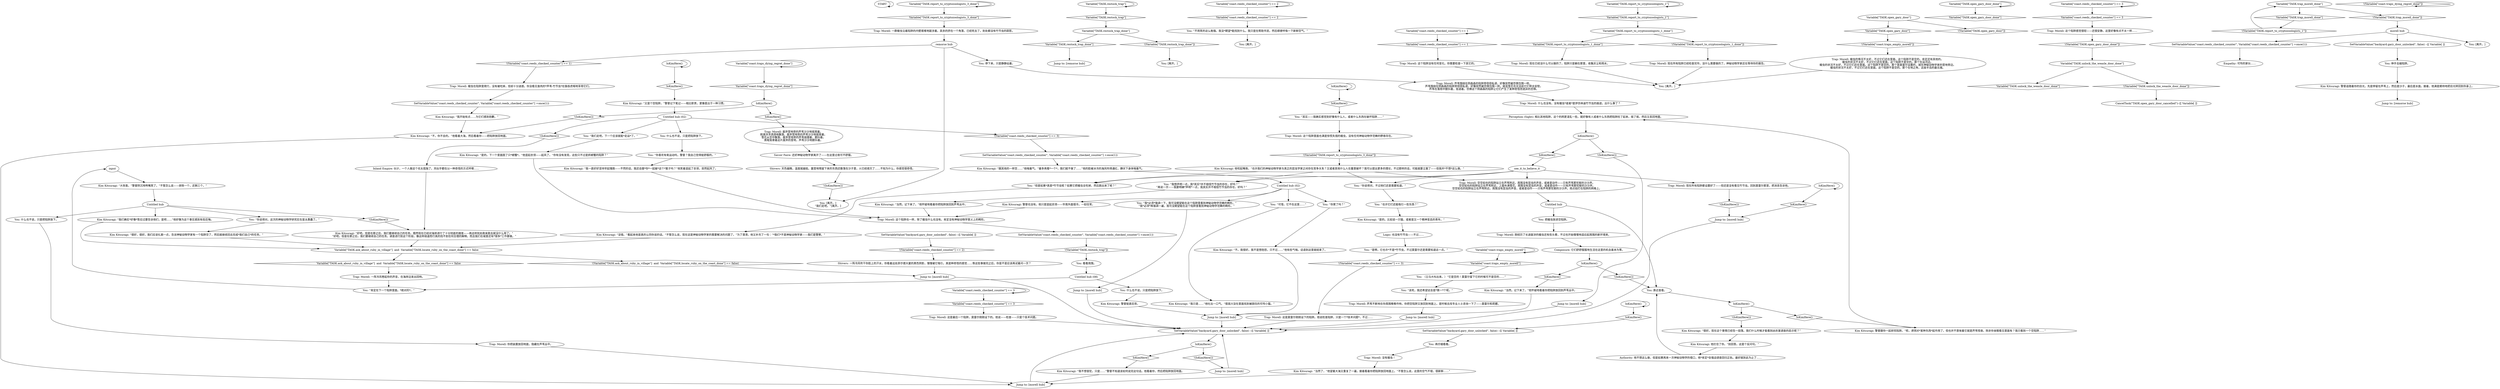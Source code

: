 # COAST ORB / reeds by camp site
# These reeds are by Morell and Gary's abandoned camp site. The interactable reeds you can search when Morell tells you to check the phasmid traps. There are traps in these reeds.
# ==================================================
digraph G {
	  0 [label="START"];
	  1 [label="input"];
	  2 [label="Kim Kitsuragi: “当然了，”他望着大海又重复了一遍，接着看着你把陷阱放回地面上。“不管怎么说，这里的空气不错，很新鲜……”"];
	  3 [label="Logic: 也没有竹节虫——不过……"];
	  4 [label="Jump to: [remorse hub]"];
	  5 [label="Variable[\"TASK.report_to_cryptozoologists_3_done\"]"];
	  6 [label="Variable[\"TASK.report_to_cryptozoologists_3_done\"]", shape=diamond];
	  7 [label="!(Variable[\"TASK.report_to_cryptozoologists_3_done\"])", shape=diamond];
	  8 [label="SetVariableValue(\"coast.reeds_checked_counter\", Variable[\"coast.reeds_checked_counter\"] +once(1)) "];
	  9 [label="Variable[\"coast.reeds_checked_counter\"] == 2"];
	  10 [label="Variable[\"coast.reeds_checked_counter\"] == 2", shape=diamond];
	  11 [label="!(Variable[\"coast.reeds_checked_counter\"] == 2)", shape=diamond];
	  12 [label="IsKimHere()"];
	  13 [label="IsKimHere()", shape=diamond];
	  14 [label="!(IsKimHere())", shape=diamond];
	  15 [label="You: “该死，我还希望这会是*第一*个呢。”"];
	  16 [label="IsKimHere()"];
	  17 [label="IsKimHere()", shape=diamond];
	  18 [label="!(IsKimHere())", shape=diamond];
	  19 [label="You: [离开。]"];
	  20 [label="Variable[\"coast.traps_empty_morell\"]"];
	  21 [label="Variable[\"coast.traps_empty_morell\"]", shape=diamond];
	  22 [label="!(Variable[\"coast.traps_empty_morell\"])", shape=diamond];
	  23 [label="Variable[\"TASK.open_gary_door_done\"]"];
	  24 [label="Variable[\"TASK.open_gary_door_done\"]", shape=diamond];
	  25 [label="!(Variable[\"TASK.open_gary_door_done\"])", shape=diamond];
	  26 [label="SetVariableValue(\"coast.reeds_checked_counter\", Variable[\"coast.reeds_checked_counter\"] +once(1)) "];
	  27 [label="You: 看看周围。"];
	  28 [label="Variable[\"TASK.report_to_cryptozoologists_1\"]"];
	  29 [label="Variable[\"TASK.report_to_cryptozoologists_1\"]", shape=diamond];
	  30 [label="!(Variable[\"TASK.report_to_cryptozoologists_1\"])", shape=diamond];
	  31 [label="Trap: Morell: 这个陷阱没有任何变化。你需要检查一下其它的。"];
	  32 [label="Trap: Morell: 这个陷阱里面也满是惊慌失措的蝗虫，没有任何神秘动物学范畴的野兽存在。"];
	  33 [label="Kim Kitsuragi: 他咬起嘴唇。“也许我们的神秘动物学家与真正的昆虫学家之间存在竞争关系？又或者其他什么人在蓄意破坏？我可以提出更多的理论，不过那样的话，可能就要立案了——但我并*不想*这么做。”"];
	  34 [label="Trap: Morell: 现在所有陷阱都设置好了——但还是没有看见竹节虫。回到莫雷尔那里，把消息告诉他。"];
	  35 [label="You: “其实——我确实感觉到好像有什么人，或者什么东西在破坏陷阱……”"];
	  36 [label="Kim Kitsuragi: “跟其他的一样空……”他喘着气。“最多再看*一个*，我们就不做了……”他的脸被冰冷的海风吹得通红，蹲伏下身体喘着气。"];
	  37 [label="SetVariableValue(\"backyard.gary_door_unlocked\", false) --[[ Variable[ ]]"];
	  38 [label="You: 伸手去碰陷阱。"];
	  39 [label="IsKimHere()"];
	  40 [label="IsKimHere()", shape=diamond];
	  41 [label="!(IsKimHere())", shape=diamond];
	  42 [label="You: “你喜欢有氧运动吗，警督？我自己觉得挺舒服的。”"];
	  43 [label="Kim Kitsuragi: 警督也没有。他只是竖起衣领——毕竟外面很冷，一如往常。"];
	  44 [label="You: “你累了吗？”"];
	  45 [label="You: 什么也不说，只是把陷阱放下。"];
	  46 [label="You: （立马大叫出来。）“它是空的！莫雷尔留下它的时候可不是空的……”"];
	  47 [label="Trap: Morell: 空空如也的陷阱站立在芦苇附近。周围没有昆虫的声音，或者是动作——只有芦苇那忧郁的沙沙声。\n空空如也的陷阱站立在芦苇附近，上面布满雪花。周围没有昆虫的声音，或者是动作——只有芦苇那忧郁的沙沙声。\n空空如也的陷阱站立在芦苇附近。周围没有昆虫的声音，或者是动作——只有芦苇那忧郁的沙沙声。雨点拍打在陷阱的网格上。"];
	  48 [label="You: “你说得对。这次的神秘动物学研究实在是太愚蠢了。”"];
	  49 [label="You: “不用笑的这么勉强。我没*期望*能找到什么。我只是在帮助市民，然后顺便呼吸一下新鲜空气。”"];
	  50 [label="Trap: Morell: 这个陷阱也一样，除了蝗虫什么也没有。肯定没有神秘动物学意义上的畸形。"];
	  51 [label="Jump to: [morell hub]"];
	  52 [label="Kim Kitsuragi: “当然。记下来了。”他怀疑地看着你把陷阱放回到芦苇丛中。"];
	  53 [label="Kim Kitsuragi: “很好。现在这个事情已经告一段落。我们什么时候才能看到凶杀案调查的启示呢？”"];
	  54 [label="Trap: Morell: 什么也没有。没有蝗虫*或者*是伊苏林迪竹节虫的痕迹。出什么事了？"];
	  55 [label="IsKimHere()"];
	  56 [label="IsKimHere()", shape=diamond];
	  57 [label="!(IsKimHere())", shape=diamond];
	  58 [label="Jump to: [morell hub]"];
	  59 [label="Trap: Morell: 一阵冷风卷起你的声音，在海岸边发出回响。"];
	  60 [label="Shivers: 一阵冷风吹干你脸上的汗水，你看着远处菲尔德大厦的黑色阴影，慢慢被它吸引。真是种奇怪的感觉……等这些事做完之后，你是不是应该再试着问一次？"];
	  61 [label="Variable[\"coast.reeds_checked_counter\"] == 1"];
	  62 [label="Variable[\"coast.reeds_checked_counter\"] == 1", shape=diamond];
	  63 [label="!(Variable[\"coast.reeds_checked_counter\"] == 1)", shape=diamond];
	  64 [label="You: “也许它们还能吸引一些东西？”"];
	  65 [label="Kim Kitsuragi: “好吧。但是在那之后，我们要继续自己的任务。既然现在已经对海岸进行了十分彻底的搜查——再这样到处跑来跑去就没什么用了。”\n“好吧。但是在那之后，我们要继续自己的任务。调查进行到这个阶段，像这样绕道而行真的找不到任何合理的解释。而且我们在城里还有*很多*工作要做。”"];
	  66 [label="Jump to: [morell hub]"];
	  67 [label="Trap: Morell: 芦苇不断地在你周围嘶嘶作响，你把空陷阱又放回到地面上。是时候去找专业人士咨询一下了——莫雷尔和莉娜。"];
	  68 [label="Kim Kitsuragi: “不，你不会的。”他看着大海，然后看着你——把陷阱放回地面。"];
	  69 [label="remorse hub"];
	  70 [label="Variable[\"coast.traps_dying_regret_done\"]"];
	  71 [label="Variable[\"coast.traps_dying_regret_done\"]", shape=diamond];
	  72 [label="!(Variable[\"coast.traps_dying_regret_done\"])", shape=diamond];
	  73 [label="Empathy: 可怜的家伙……"];
	  74 [label="SetVariableValue(\"backyard.gary_door_unlocked\", false) --[[ Variable[ ]]"];
	  75 [label="Kim Kitsuragi: 警督追随着你的目光，先是停留在芦苇上，然后是沙子，最后是水面。接着，他满是期待地把目光转回到你身上。"];
	  76 [label="Variable[\"coast.reeds_checked_counter\"] == 3"];
	  77 [label="Variable[\"coast.reeds_checked_counter\"] == 3", shape=diamond];
	  78 [label="!(Variable[\"coast.reeds_checked_counter\"] == 3)", shape=diamond];
	  79 [label="You: “我想声明一点，我*其实*并不相信竹节虫的存在，好吗？”\n“再说一次——我要明确*声明*一点，我其实并不相信竹节虫的存在，好吗？”"];
	  80 [label="You: “是啊，它也许*不是*竹节虫，不过莫雷尔还是需要知道这一点。”"];
	  81 [label="Untitled hub (08)"];
	  82 [label="Trap: Morell: 废弃营地旁的芦苇沙沙地摇晃着。\n雨滴洋洋洒洒地飘落，废弃营地旁的芦苇沙沙地摇晃着。\n雪花从空中飘落，废弃营地旁的芦苇摇摆着、颤抖着。\n黑暗笼罩着这片废弃的营地，芦苇沙沙地颤抖着。"];
	  83 [label="Kim Kitsuragi: “我开始有点……为它们感到抱歉。”"];
	  84 [label="SetVariableValue(\"backyard.gary_door_unlocked\", false) --[[ Variable[ ]]"];
	  85 [label="morell hub"];
	  86 [label="Variable[\"coast.reeds_checked_counter\"] == 3"];
	  87 [label="Variable[\"coast.reeds_checked_counter\"] == 3", shape=diamond];
	  88 [label="!(Variable[\"coast.reeds_checked_counter\"] == 3)", shape=diamond];
	  89 [label="Kim Kitsuragi: “我们确实*好像*答应过要告诉他们，是吧……”他好像为这个事实感到有些后悔。"];
	  90 [label="You: “肯定在下一个陷阱里面。*绝对的*。”"];
	  91 [label="You: 靠近查看。"];
	  92 [label="You: [离开。]"];
	  93 [label="Kim Kitsuragi: “我不想冒犯，只是……”警督不知道该如何说完这句话。他看着你，然后把陷阱放回地面。"];
	  94 [label="Kim Kitsuragi: “大惊喜。”警督阴沉地咧嘴笑了。“不管怎么说——排除一个，还剩三个。”"];
	  95 [label="Variable[\"TASK.restock_trap\"]"];
	  96 [label="Variable[\"TASK.restock_trap\"]", shape=diamond];
	  97 [label="!(Variable[\"TASK.restock_trap\"])", shape=diamond];
	  98 [label="SetVariableValue(\"backyard.gary_door_unlocked\", false) --[[ Variable[ ]]"];
	  99 [label="Kim Kitsuragi: “不。我很好。我不是想抱怨，只不过……”他有些气喘。话语到这里就结束了。"];
	  100 [label="Jump to: [morell hub]"];
	  101 [label="Kim Kitsuragi: “又是个空陷阱，”警督记下笔记——相比职责，更像是出于一种习惯。"];
	  102 [label="Kim Kitsuragi: “当然。记下来了。”他怀疑地看着你把陷阱放回到芦苇丛中。"];
	  103 [label="You: “但是如果*真是*竹节虫呢？如果它把蝗虫全吃掉，然后跑出来了呢？”"];
	  104 [label="You: “我*必须*强调一下，我可没期望能在这个陷阱里看到神秘动物学范畴的畸形。”\n“我*必须*再强调一遍，我可没期望能在这个陷阱里看到神秘动物学范畴的畸形。”"];
	  105 [label="IsKimHere()"];
	  106 [label="IsKimHere()", shape=diamond];
	  107 [label="!(IsKimHere())", shape=diamond];
	  108 [label="Jump to: [morell hub]"];
	  109 [label="see_it_to_believe_it"];
	  110 [label="Trap: Morell: 蝗虫的情况不太好，不过它们还在里面。这个陷阱不是空的。肯定还有其他的。\n蝗虫的状况不太好，不过它们还在里面。这个陷阱不是空的。那个在运河边。\n蝗虫的状况不太好，不过它们还在里面。这个陷阱不是空的。那个是莫雷尔设置的，就在神秘动物学家的营地旁边。\n蝗虫的状况不太好，不过它们还在里面。这个陷阱不是空的。那个在地之角，这座半岛的最北端。"];
	  111 [label="Variable[\"TASK.restock_trap_done\"]"];
	  112 [label="Variable[\"TASK.restock_trap_done\"]", shape=diamond];
	  113 [label="!(Variable[\"TASK.restock_trap_done\"])", shape=diamond];
	  114 [label="You: [离开。]"];
	  115 [label="Variable[\"TASK.ask_about_ruby_in_village\"]  and  Variable[\"TASK.locate_ruby_on_the_coast_done\"] == false"];
	  116 [label="Variable[\"TASK.ask_about_ruby_in_village\"]  and  Variable[\"TASK.locate_ruby_on_the_coast_done\"] == false", shape=diamond];
	  117 [label="!(Variable[\"TASK.ask_about_ruby_in_village\"]  and  Variable[\"TASK.locate_ruby_on_the_coast_done\"] == false)", shape=diamond];
	  118 [label="You: “我们走吧。下一个应该就能*走运*了。”"];
	  119 [label="You: 什么也不说，只是把陷阱放下。"];
	  120 [label="IsKimHere()"];
	  121 [label="IsKimHere()", shape=diamond];
	  122 [label="!(IsKimHere())", shape=diamond];
	  123 [label="Shivers: 天色越晚，温度就越低。露营地残留下来的东西还散落在沙子里，火已经熄灭了……不知为什么，你感觉很奇怪。"];
	  124 [label="You: 停下来，只是静静站着。"];
	  125 [label="Variable[\"TASK.report_to_cryptozoologists_1_done\"]"];
	  126 [label="Variable[\"TASK.report_to_cryptozoologists_1_done\"]", shape=diamond];
	  127 [label="!(Variable[\"TASK.report_to_cryptozoologists_1_done\"])", shape=diamond];
	  128 [label="Kim Kitsuragi: 他拦住了你。“别回答。这是个反问句。”"];
	  129 [label="Untitled hub (02)"];
	  130 [label="Untitled hub"];
	  131 [label="Trap: Morell: 你把装置放回地面，隐藏在芦苇丛中。"];
	  132 [label="Trap: Morell: 这是莫雷尔刚刚设下的陷阱。他说检查陷阱，只是一个*技术问题*，不过……"];
	  133 [label="Trap: Morell: 现在已经没什么可以做的了。陷阱只是躺在那里，收集灰尘和雨水。"];
	  134 [label="Kim Kitsuragi: 警督挺直后背。"];
	  135 [label="You: 把蝗虫放进空陷阱。"];
	  136 [label="Trap: Morell: 这是最后一个陷阱，莫雷尔刚刚设下的。他说——检查——只是个技术问题。"];
	  137 [label="Trap: Morell: 没有蝗虫！"];
	  138 [label="You: 再仔细看看。"];
	  139 [label="Kim Kitsuragi: “是的。下一个里面困了只*螃蟹*。”他竖起衣领——起风了。“你有没有发现，这些只不过是抓螃蟹的陷阱？”"];
	  140 [label="Untitled hub (02)"];
	  141 [label="Jump to: [morell hub]"];
	  142 [label="IsKimHere()"];
	  143 [label="IsKimHere()", shape=diamond];
	  144 [label="!(IsKimHere())", shape=diamond];
	  145 [label="IsKimHere()"];
	  146 [label="IsKimHere()", shape=diamond];
	  147 [label="!(IsKimHere())", shape=diamond];
	  148 [label="You: 什么也不说，只是把陷阱放下。"];
	  149 [label="You: “可惜，它不在这里……”"];
	  150 [label="You: [离开。]"];
	  151 [label="Jump to: [remorse hub]"];
	  152 [label="Trap: Morell: 芦苇围绕在阴森森的陷阱旁窃窃私语，好像突然被恐惧包围一样。\n芦苇围绕在阴森森的陷阱旁窃窃私语，好像突然被恐惧包围一样。就连雪花也无法给它们带去安慰。\n芦苇在落雨中颤抖着，低语着。仿佛这个阴森森的陷阱让它们产生了某种奇怪而诡异的恐惧。"];
	  153 [label="Trap: Morell: 这个陷阱感觉很轻——还很安静。这里好像有点不太一样……"];
	  154 [label="Trap: Morell: 刚经历了长途跋涉的蝗虫还有些头晕，不过也开始慢慢地适应起周围的新环境来。"];
	  155 [label="Variable[\"TASK.open_gary_door\"]"];
	  156 [label="Variable[\"TASK.open_gary_door\"]", shape=diamond];
	  157 [label="!(Variable[\"TASK.open_gary_door\"])", shape=diamond];
	  158 [label="SetVariableValue(\"coast.reeds_checked_counter\", Variable[\"coast.reeds_checked_counter\"] +once(1)) "];
	  159 [label="Kim Kitsuragi: 警督跟你一起研究陷阱。“呃，诱饵对*某种东西*起作用了。但也并不意味着它就是芦苇怪兽。除非你亲眼看见里面有？我只看到一个空陷阱……”"];
	  160 [label="Kim Kitsuragi: “我一直好好坚持早起慢跑——不然的话，我还会跟*你*一起破*这个*案子吗？”他笑着竖起了衣领，突然起风了。"];
	  161 [label="Inland Empire: 伙计，一个人做这个也太孤独了。风似乎都在以一种奇怪的方式呼啸……"];
	  162 [label="Untitled hub"];
	  163 [label="Trap: Morell: 蝗虫在陷阱里爬行，没有被吃掉，但却十分迷惑。你没看见食肉的*芦苇-竹节虫*在狼吞虎咽地享用它们。"];
	  164 [label="Savoir Faire: 还好神秘动物学家离开了——在这里过夜可不舒服。"];
	  165 [label="Trap: Morell: 一群蝗虫沿着陷阱的内壁艰难地跋涉着。其余的挤在一个角落，已经死去了。到处都没有竹节虫的踪影。"];
	  166 [label="Kim Kitsuragi: “是的。比如说一只猫，或者是又一个精神变态的青年。”"];
	  167 [label="Jump to: [morell hub]"];
	  168 [label="Trap: Morell: 现在所有陷阱已经检查完毕。没什么需要做的了。神秘动物学家还在等待你的报告。"];
	  169 [label="You: “你说得对。不过他们还是需要知道。”"];
	  170 [label="Perception (Sight): 相比其他陷阱，这个的网更凌乱一些。就好像有人或者什么东西把陷阱捡了起来，摇了摇，然后又丢回地面。"];
	  171 [label="CancelTask(\"TASK.open_gary_door_cancelled\")--[[ Variable[ ]]"];
	  172 [label="SetVariableValue(\"coast.reeds_checked_counter\", Variable[\"coast.reeds_checked_counter\"] +once(1)) "];
	  173 [label="Kim Kitsuragi: “很好，很好。我们应该礼貌一点，告诉神秘动物学家有一个陷阱空了，然后就继续回去完成*我们自己*的任务。”"];
	  174 [label="Kim Kitsuragi: “我只是……”他吐出一口气。“很高兴没在里面找到被困住的可怜小猫。”"];
	  175 [label="IsKimHere()"];
	  176 [label="IsKimHere()", shape=diamond];
	  177 [label="!(IsKimHere())", shape=diamond];
	  178 [label="Jump to: [morell hub]"];
	  179 [label="Variable[\"TASK.unlock_the_weasle_door_done\"]"];
	  180 [label="Variable[\"TASK.unlock_the_weasle_door_done\"]", shape=diamond];
	  181 [label="!(Variable[\"TASK.unlock_the_weasle_door_done\"])", shape=diamond];
	  182 [label="Variable[\"TASK.trap_morell_done\"]"];
	  183 [label="Variable[\"TASK.trap_morell_done\"]", shape=diamond];
	  184 [label="!(Variable[\"TASK.trap_morell_done\"])", shape=diamond];
	  185 [label="Authority: 他不想这么做，但是如果再来一次神秘动物学的借口，他*肯定*会强迫调查回归正轨。最好就到此为止了……"];
	  186 [label="Kim Kitsuragi: “没错。”看起来他是真的认同你说的话。“不管怎么说，现在这是神秘动物学家的需要解决的问题了。”为了澄清，他又补充了一句：“*我们*不是神秘动物学家——我们是警察。”"];
	  187 [label="Composure: 它们舒舒服服地生活在这里的机会基本为零。"];
	  188 [label="You: [离开。]\n“我们走吧。”[离开。]"];
	  0 -> 0
	  1 -> 94
	  2 -> 108
	  3 -> 80
	  5 -> 5
	  5 -> 6
	  6 -> 165
	  7 -> 33
	  8 -> 36
	  9 -> 9
	  9 -> 10
	  10 -> 49
	  11 -> 60
	  12 -> 12
	  12 -> 13
	  13 -> 35
	  14 -> 65
	  15 -> 67
	  16 -> 16
	  16 -> 17
	  17 -> 58
	  18 -> 58
	  20 -> 20
	  20 -> 21
	  21 -> 46
	  22 -> 110
	  23 -> 24
	  23 -> 23
	  25 -> 179
	  26 -> 73
	  27 -> 81
	  28 -> 28
	  28 -> 29
	  29 -> 125
	  30 -> 182
	  31 -> 150
	  32 -> 7
	  33 -> 169
	  33 -> 47
	  33 -> 79
	  33 -> 103
	  34 -> 18
	  35 -> 32
	  36 -> 129
	  37 -> 38
	  38 -> 75
	  39 -> 40
	  39 -> 39
	  40 -> 101
	  41 -> 161
	  42 -> 160
	  43 -> 50
	  44 -> 99
	  45 -> 134
	  46 -> 15
	  47 -> 162
	  48 -> 173
	  49 -> 92
	  50 -> 158
	  51 -> 84
	  52 -> 178
	  53 -> 128
	  54 -> 170
	  55 -> 56
	  55 -> 55
	  56 -> 74
	  57 -> 188
	  58 -> 84
	  59 -> 90
	  60 -> 167
	  61 -> 61
	  61 -> 62
	  62 -> 31
	  63 -> 163
	  64 -> 166
	  65 -> 115
	  66 -> 84
	  67 -> 100
	  68 -> 108
	  69 -> 188
	  69 -> 124
	  69 -> 63
	  70 -> 70
	  70 -> 71
	  71 -> 145
	  72 -> 72
	  74 -> 138
	  75 -> 151
	  76 -> 76
	  76 -> 77
	  77 -> 153
	  78 -> 8
	  79 -> 102
	  80 -> 88
	  81 -> 90
	  81 -> 45
	  82 -> 164
	  83 -> 68
	  84 -> 120
	  85 -> 26
	  85 -> 37
	  85 -> 114
	  86 -> 86
	  86 -> 87
	  87 -> 136
	  88 -> 132
	  89 -> 115
	  90 -> 1
	  91 -> 105
	  93 -> 108
	  94 -> 130
	  95 -> 96
	  95 -> 95
	  96 -> 111
	  97 -> 27
	  98 -> 11
	  99 -> 178
	  100 -> 84
	  101 -> 140
	  102 -> 50
	  103 -> 186
	  104 -> 51
	  105 -> 106
	  105 -> 107
	  106 -> 159
	  107 -> 53
	  108 -> 84
	  109 -> 34
	  109 -> 103
	  109 -> 169
	  109 -> 47
	  109 -> 79
	  110 -> 150
	  111 -> 112
	  111 -> 113
	  112 -> 4
	  113 -> 19
	  115 -> 116
	  115 -> 117
	  116 -> 59
	  117 -> 167
	  118 -> 139
	  119 -> 42
	  120 -> 121
	  120 -> 122
	  121 -> 93
	  122 -> 141
	  123 -> 57
	  124 -> 152
	  125 -> 126
	  125 -> 127
	  126 -> 133
	  127 -> 168
	  128 -> 185
	  129 -> 104
	  129 -> 43
	  129 -> 44
	  129 -> 149
	  130 -> 48
	  130 -> 89
	  130 -> 148
	  130 -> 14
	  131 -> 108
	  132 -> 84
	  133 -> 150
	  134 -> 178
	  135 -> 154
	  136 -> 84
	  137 -> 2
	  138 -> 137
	  139 -> 50
	  140 -> 41
	  140 -> 119
	  140 -> 118
	  140 -> 78
	  141 -> 84
	  142 -> 144
	  142 -> 143
	  143 -> 109
	  144 -> 66
	  145 -> 146
	  145 -> 147
	  146 -> 82
	  147 -> 68
	  148 -> 131
	  149 -> 174
	  152 -> 54
	  153 -> 25
	  154 -> 187
	  155 -> 156
	  155 -> 157
	  156 -> 22
	  158 -> 97
	  159 -> 170
	  160 -> 50
	  161 -> 65
	  162 -> 91
	  162 -> 135
	  163 -> 172
	  164 -> 123
	  165 -> 69
	  166 -> 3
	  167 -> 84
	  168 -> 150
	  169 -> 64
	  170 -> 142
	  172 -> 83
	  173 -> 115
	  174 -> 178
	  175 -> 176
	  175 -> 177
	  176 -> 52
	  177 -> 91
	  178 -> 84
	  179 -> 180
	  179 -> 181
	  181 -> 171
	  182 -> 184
	  182 -> 183
	  183 -> 30
	  184 -> 85
	  185 -> 91
	  186 -> 115
	  187 -> 175
}

